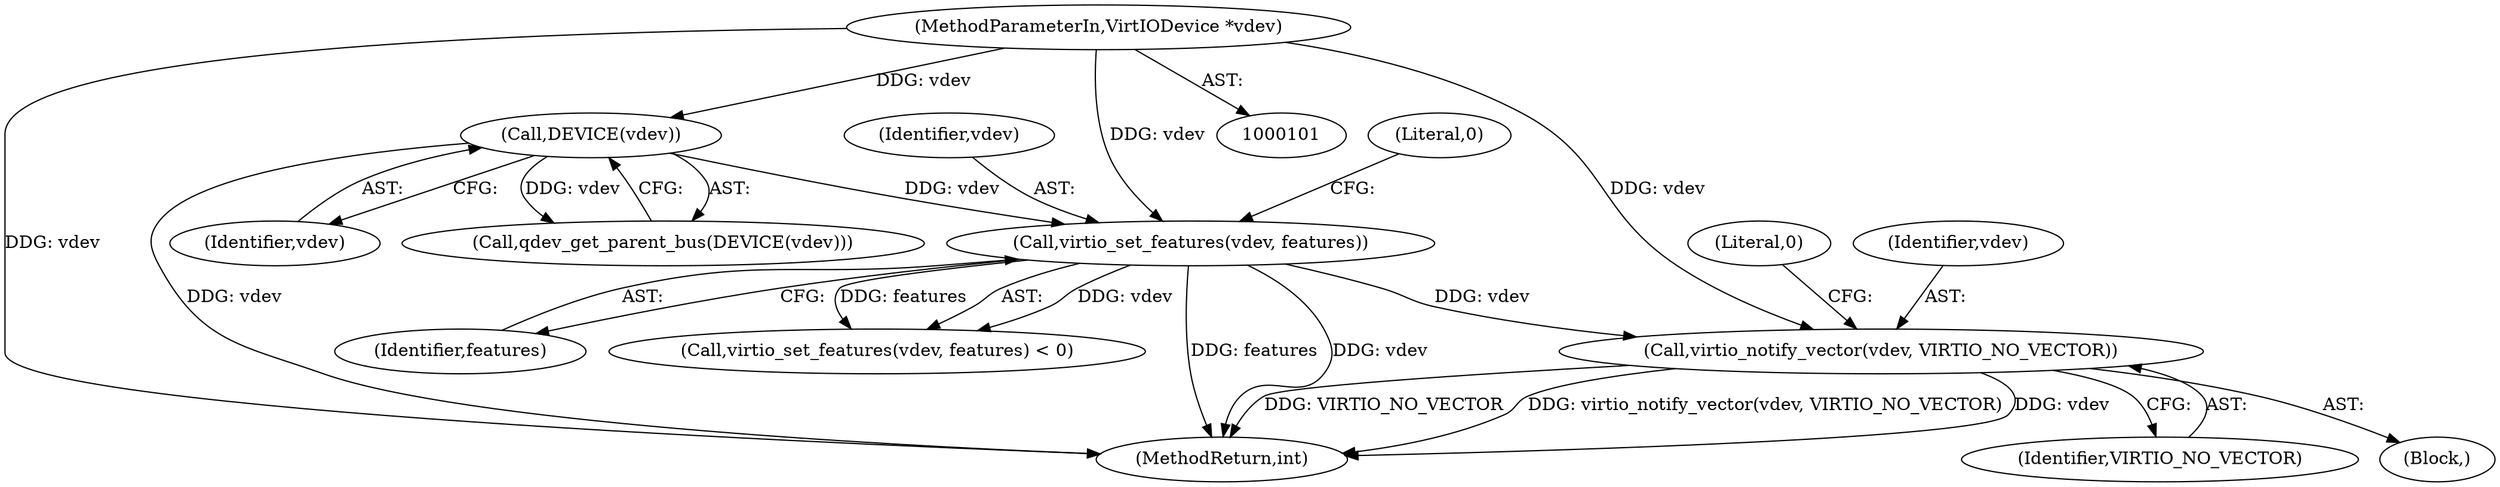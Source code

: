 digraph "0_qemu_4b53c2c72cb5541cf394033b528a6fe2a86c0ac1@pointer" {
"1000402" [label="(Call,virtio_notify_vector(vdev, VIRTIO_NO_VECTOR))"];
"1000171" [label="(Call,virtio_set_features(vdev, features))"];
"1000114" [label="(Call,DEVICE(vdev))"];
"1000102" [label="(MethodParameterIn,VirtIODevice *vdev)"];
"1000170" [label="(Call,virtio_set_features(vdev, features) < 0)"];
"1000114" [label="(Call,DEVICE(vdev))"];
"1000402" [label="(Call,virtio_notify_vector(vdev, VIRTIO_NO_VECTOR))"];
"1000174" [label="(Literal,0)"];
"1000171" [label="(Call,virtio_set_features(vdev, features))"];
"1000404" [label="(Identifier,VIRTIO_NO_VECTOR)"];
"1000172" [label="(Identifier,vdev)"];
"1000406" [label="(Literal,0)"];
"1000113" [label="(Call,qdev_get_parent_bus(DEVICE(vdev)))"];
"1000115" [label="(Identifier,vdev)"];
"1000403" [label="(Identifier,vdev)"];
"1000102" [label="(MethodParameterIn,VirtIODevice *vdev)"];
"1000407" [label="(MethodReturn,int)"];
"1000173" [label="(Identifier,features)"];
"1000104" [label="(Block,)"];
"1000402" -> "1000104"  [label="AST: "];
"1000402" -> "1000404"  [label="CFG: "];
"1000403" -> "1000402"  [label="AST: "];
"1000404" -> "1000402"  [label="AST: "];
"1000406" -> "1000402"  [label="CFG: "];
"1000402" -> "1000407"  [label="DDG: vdev"];
"1000402" -> "1000407"  [label="DDG: VIRTIO_NO_VECTOR"];
"1000402" -> "1000407"  [label="DDG: virtio_notify_vector(vdev, VIRTIO_NO_VECTOR)"];
"1000171" -> "1000402"  [label="DDG: vdev"];
"1000102" -> "1000402"  [label="DDG: vdev"];
"1000171" -> "1000170"  [label="AST: "];
"1000171" -> "1000173"  [label="CFG: "];
"1000172" -> "1000171"  [label="AST: "];
"1000173" -> "1000171"  [label="AST: "];
"1000174" -> "1000171"  [label="CFG: "];
"1000171" -> "1000407"  [label="DDG: vdev"];
"1000171" -> "1000407"  [label="DDG: features"];
"1000171" -> "1000170"  [label="DDG: vdev"];
"1000171" -> "1000170"  [label="DDG: features"];
"1000114" -> "1000171"  [label="DDG: vdev"];
"1000102" -> "1000171"  [label="DDG: vdev"];
"1000114" -> "1000113"  [label="AST: "];
"1000114" -> "1000115"  [label="CFG: "];
"1000115" -> "1000114"  [label="AST: "];
"1000113" -> "1000114"  [label="CFG: "];
"1000114" -> "1000407"  [label="DDG: vdev"];
"1000114" -> "1000113"  [label="DDG: vdev"];
"1000102" -> "1000114"  [label="DDG: vdev"];
"1000102" -> "1000101"  [label="AST: "];
"1000102" -> "1000407"  [label="DDG: vdev"];
}
